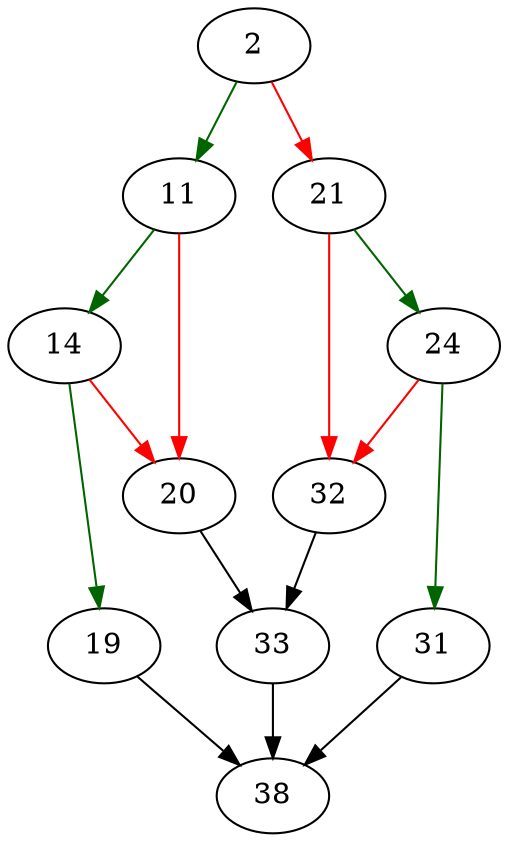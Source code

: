 strict digraph "sqlite3AddInt64" {
	// Node definitions.
	2 [entry=true];
	11;
	21;
	14;
	20;
	19;
	38;
	33;
	24;
	32;
	31;

	// Edge definitions.
	2 -> 11 [
		color=darkgreen
		cond=true
	];
	2 -> 21 [
		color=red
		cond=false
	];
	11 -> 14 [
		color=darkgreen
		cond=true
	];
	11 -> 20 [
		color=red
		cond=false
	];
	21 -> 24 [
		color=darkgreen
		cond=true
	];
	21 -> 32 [
		color=red
		cond=false
	];
	14 -> 20 [
		color=red
		cond=false
	];
	14 -> 19 [
		color=darkgreen
		cond=true
	];
	20 -> 33;
	19 -> 38;
	33 -> 38;
	24 -> 32 [
		color=red
		cond=false
	];
	24 -> 31 [
		color=darkgreen
		cond=true
	];
	32 -> 33;
	31 -> 38;
}